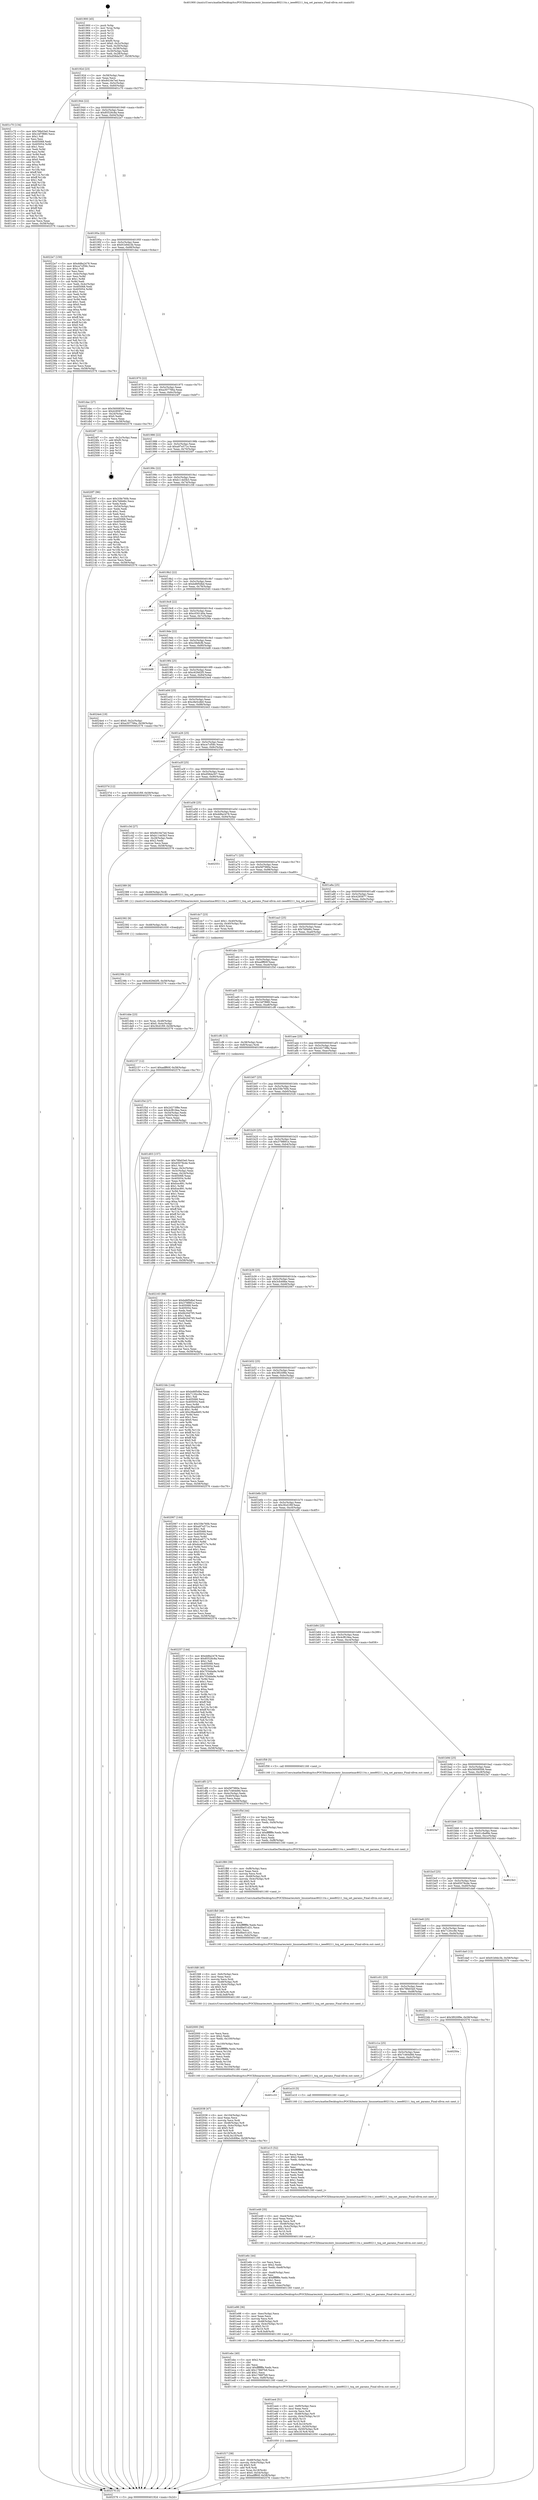 digraph "0x401900" {
  label = "0x401900 (/mnt/c/Users/mathe/Desktop/tcc/POCII/binaries/extr_linuxnetmac80211tx.c_ieee80211_txq_set_params_Final-ollvm.out::main(0))"
  labelloc = "t"
  node[shape=record]

  Entry [label="",width=0.3,height=0.3,shape=circle,fillcolor=black,style=filled]
  "0x40192d" [label="{
     0x40192d [23]\l
     | [instrs]\l
     &nbsp;&nbsp;0x40192d \<+3\>: mov -0x58(%rbp),%eax\l
     &nbsp;&nbsp;0x401930 \<+2\>: mov %eax,%ecx\l
     &nbsp;&nbsp;0x401932 \<+6\>: sub $0x8416e7ed,%ecx\l
     &nbsp;&nbsp;0x401938 \<+3\>: mov %eax,-0x5c(%rbp)\l
     &nbsp;&nbsp;0x40193b \<+3\>: mov %ecx,-0x60(%rbp)\l
     &nbsp;&nbsp;0x40193e \<+6\>: je 0000000000401c70 \<main+0x370\>\l
  }"]
  "0x401c70" [label="{
     0x401c70 [134]\l
     | [instrs]\l
     &nbsp;&nbsp;0x401c70 \<+5\>: mov $0x78fe03e0,%eax\l
     &nbsp;&nbsp;0x401c75 \<+5\>: mov $0x1bf7f880,%ecx\l
     &nbsp;&nbsp;0x401c7a \<+2\>: mov $0x1,%dl\l
     &nbsp;&nbsp;0x401c7c \<+2\>: xor %esi,%esi\l
     &nbsp;&nbsp;0x401c7e \<+7\>: mov 0x405068,%edi\l
     &nbsp;&nbsp;0x401c85 \<+8\>: mov 0x405054,%r8d\l
     &nbsp;&nbsp;0x401c8d \<+3\>: sub $0x1,%esi\l
     &nbsp;&nbsp;0x401c90 \<+3\>: mov %edi,%r9d\l
     &nbsp;&nbsp;0x401c93 \<+3\>: add %esi,%r9d\l
     &nbsp;&nbsp;0x401c96 \<+4\>: imul %r9d,%edi\l
     &nbsp;&nbsp;0x401c9a \<+3\>: and $0x1,%edi\l
     &nbsp;&nbsp;0x401c9d \<+3\>: cmp $0x0,%edi\l
     &nbsp;&nbsp;0x401ca0 \<+4\>: sete %r10b\l
     &nbsp;&nbsp;0x401ca4 \<+4\>: cmp $0xa,%r8d\l
     &nbsp;&nbsp;0x401ca8 \<+4\>: setl %r11b\l
     &nbsp;&nbsp;0x401cac \<+3\>: mov %r10b,%bl\l
     &nbsp;&nbsp;0x401caf \<+3\>: xor $0xff,%bl\l
     &nbsp;&nbsp;0x401cb2 \<+3\>: mov %r11b,%r14b\l
     &nbsp;&nbsp;0x401cb5 \<+4\>: xor $0xff,%r14b\l
     &nbsp;&nbsp;0x401cb9 \<+3\>: xor $0x1,%dl\l
     &nbsp;&nbsp;0x401cbc \<+3\>: mov %bl,%r15b\l
     &nbsp;&nbsp;0x401cbf \<+4\>: and $0xff,%r15b\l
     &nbsp;&nbsp;0x401cc3 \<+3\>: and %dl,%r10b\l
     &nbsp;&nbsp;0x401cc6 \<+3\>: mov %r14b,%r12b\l
     &nbsp;&nbsp;0x401cc9 \<+4\>: and $0xff,%r12b\l
     &nbsp;&nbsp;0x401ccd \<+3\>: and %dl,%r11b\l
     &nbsp;&nbsp;0x401cd0 \<+3\>: or %r10b,%r15b\l
     &nbsp;&nbsp;0x401cd3 \<+3\>: or %r11b,%r12b\l
     &nbsp;&nbsp;0x401cd6 \<+3\>: xor %r12b,%r15b\l
     &nbsp;&nbsp;0x401cd9 \<+3\>: or %r14b,%bl\l
     &nbsp;&nbsp;0x401cdc \<+3\>: xor $0xff,%bl\l
     &nbsp;&nbsp;0x401cdf \<+3\>: or $0x1,%dl\l
     &nbsp;&nbsp;0x401ce2 \<+2\>: and %dl,%bl\l
     &nbsp;&nbsp;0x401ce4 \<+3\>: or %bl,%r15b\l
     &nbsp;&nbsp;0x401ce7 \<+4\>: test $0x1,%r15b\l
     &nbsp;&nbsp;0x401ceb \<+3\>: cmovne %ecx,%eax\l
     &nbsp;&nbsp;0x401cee \<+3\>: mov %eax,-0x58(%rbp)\l
     &nbsp;&nbsp;0x401cf1 \<+5\>: jmp 0000000000402576 \<main+0xc76\>\l
  }"]
  "0x401944" [label="{
     0x401944 [22]\l
     | [instrs]\l
     &nbsp;&nbsp;0x401944 \<+5\>: jmp 0000000000401949 \<main+0x49\>\l
     &nbsp;&nbsp;0x401949 \<+3\>: mov -0x5c(%rbp),%eax\l
     &nbsp;&nbsp;0x40194c \<+5\>: sub $0x85526c8a,%eax\l
     &nbsp;&nbsp;0x401951 \<+3\>: mov %eax,-0x64(%rbp)\l
     &nbsp;&nbsp;0x401954 \<+6\>: je 00000000004022e7 \<main+0x9e7\>\l
  }"]
  Exit [label="",width=0.3,height=0.3,shape=circle,fillcolor=black,style=filled,peripheries=2]
  "0x4022e7" [label="{
     0x4022e7 [150]\l
     | [instrs]\l
     &nbsp;&nbsp;0x4022e7 \<+5\>: mov $0xdd8a2478,%eax\l
     &nbsp;&nbsp;0x4022ec \<+5\>: mov $0xce7cf58c,%ecx\l
     &nbsp;&nbsp;0x4022f1 \<+2\>: mov $0x1,%dl\l
     &nbsp;&nbsp;0x4022f3 \<+2\>: xor %esi,%esi\l
     &nbsp;&nbsp;0x4022f5 \<+3\>: mov -0x4c(%rbp),%edi\l
     &nbsp;&nbsp;0x4022f8 \<+3\>: mov %esi,%r8d\l
     &nbsp;&nbsp;0x4022fb \<+4\>: sub $0x1,%r8d\l
     &nbsp;&nbsp;0x4022ff \<+3\>: sub %r8d,%edi\l
     &nbsp;&nbsp;0x402302 \<+3\>: mov %edi,-0x4c(%rbp)\l
     &nbsp;&nbsp;0x402305 \<+7\>: mov 0x405068,%edi\l
     &nbsp;&nbsp;0x40230c \<+8\>: mov 0x405054,%r8d\l
     &nbsp;&nbsp;0x402314 \<+3\>: sub $0x1,%esi\l
     &nbsp;&nbsp;0x402317 \<+3\>: mov %edi,%r9d\l
     &nbsp;&nbsp;0x40231a \<+3\>: add %esi,%r9d\l
     &nbsp;&nbsp;0x40231d \<+4\>: imul %r9d,%edi\l
     &nbsp;&nbsp;0x402321 \<+3\>: and $0x1,%edi\l
     &nbsp;&nbsp;0x402324 \<+3\>: cmp $0x0,%edi\l
     &nbsp;&nbsp;0x402327 \<+4\>: sete %r10b\l
     &nbsp;&nbsp;0x40232b \<+4\>: cmp $0xa,%r8d\l
     &nbsp;&nbsp;0x40232f \<+4\>: setl %r11b\l
     &nbsp;&nbsp;0x402333 \<+3\>: mov %r10b,%bl\l
     &nbsp;&nbsp;0x402336 \<+3\>: xor $0xff,%bl\l
     &nbsp;&nbsp;0x402339 \<+3\>: mov %r11b,%r14b\l
     &nbsp;&nbsp;0x40233c \<+4\>: xor $0xff,%r14b\l
     &nbsp;&nbsp;0x402340 \<+3\>: xor $0x0,%dl\l
     &nbsp;&nbsp;0x402343 \<+3\>: mov %bl,%r15b\l
     &nbsp;&nbsp;0x402346 \<+4\>: and $0x0,%r15b\l
     &nbsp;&nbsp;0x40234a \<+3\>: and %dl,%r10b\l
     &nbsp;&nbsp;0x40234d \<+3\>: mov %r14b,%r12b\l
     &nbsp;&nbsp;0x402350 \<+4\>: and $0x0,%r12b\l
     &nbsp;&nbsp;0x402354 \<+3\>: and %dl,%r11b\l
     &nbsp;&nbsp;0x402357 \<+3\>: or %r10b,%r15b\l
     &nbsp;&nbsp;0x40235a \<+3\>: or %r11b,%r12b\l
     &nbsp;&nbsp;0x40235d \<+3\>: xor %r12b,%r15b\l
     &nbsp;&nbsp;0x402360 \<+3\>: or %r14b,%bl\l
     &nbsp;&nbsp;0x402363 \<+3\>: xor $0xff,%bl\l
     &nbsp;&nbsp;0x402366 \<+3\>: or $0x0,%dl\l
     &nbsp;&nbsp;0x402369 \<+2\>: and %dl,%bl\l
     &nbsp;&nbsp;0x40236b \<+3\>: or %bl,%r15b\l
     &nbsp;&nbsp;0x40236e \<+4\>: test $0x1,%r15b\l
     &nbsp;&nbsp;0x402372 \<+3\>: cmovne %ecx,%eax\l
     &nbsp;&nbsp;0x402375 \<+3\>: mov %eax,-0x58(%rbp)\l
     &nbsp;&nbsp;0x402378 \<+5\>: jmp 0000000000402576 \<main+0xc76\>\l
  }"]
  "0x40195a" [label="{
     0x40195a [22]\l
     | [instrs]\l
     &nbsp;&nbsp;0x40195a \<+5\>: jmp 000000000040195f \<main+0x5f\>\l
     &nbsp;&nbsp;0x40195f \<+3\>: mov -0x5c(%rbp),%eax\l
     &nbsp;&nbsp;0x401962 \<+5\>: sub $0x91b9dc3b,%eax\l
     &nbsp;&nbsp;0x401967 \<+3\>: mov %eax,-0x68(%rbp)\l
     &nbsp;&nbsp;0x40196a \<+6\>: je 0000000000401dac \<main+0x4ac\>\l
  }"]
  "0x40239b" [label="{
     0x40239b [12]\l
     | [instrs]\l
     &nbsp;&nbsp;0x40239b \<+7\>: movl $0xc629d2f5,-0x58(%rbp)\l
     &nbsp;&nbsp;0x4023a2 \<+5\>: jmp 0000000000402576 \<main+0xc76\>\l
  }"]
  "0x401dac" [label="{
     0x401dac [27]\l
     | [instrs]\l
     &nbsp;&nbsp;0x401dac \<+5\>: mov $0x56008506,%eax\l
     &nbsp;&nbsp;0x401db1 \<+5\>: mov $0x4285877,%ecx\l
     &nbsp;&nbsp;0x401db6 \<+3\>: mov -0x24(%rbp),%edx\l
     &nbsp;&nbsp;0x401db9 \<+3\>: cmp $0x0,%edx\l
     &nbsp;&nbsp;0x401dbc \<+3\>: cmove %ecx,%eax\l
     &nbsp;&nbsp;0x401dbf \<+3\>: mov %eax,-0x58(%rbp)\l
     &nbsp;&nbsp;0x401dc2 \<+5\>: jmp 0000000000402576 \<main+0xc76\>\l
  }"]
  "0x401970" [label="{
     0x401970 [22]\l
     | [instrs]\l
     &nbsp;&nbsp;0x401970 \<+5\>: jmp 0000000000401975 \<main+0x75\>\l
     &nbsp;&nbsp;0x401975 \<+3\>: mov -0x5c(%rbp),%eax\l
     &nbsp;&nbsp;0x401978 \<+5\>: sub $0xa307766a,%eax\l
     &nbsp;&nbsp;0x40197d \<+3\>: mov %eax,-0x6c(%rbp)\l
     &nbsp;&nbsp;0x401980 \<+6\>: je 00000000004024f7 \<main+0xbf7\>\l
  }"]
  "0x402392" [label="{
     0x402392 [9]\l
     | [instrs]\l
     &nbsp;&nbsp;0x402392 \<+4\>: mov -0x48(%rbp),%rdi\l
     &nbsp;&nbsp;0x402396 \<+5\>: call 0000000000401030 \<free@plt\>\l
     | [calls]\l
     &nbsp;&nbsp;0x401030 \{1\} (unknown)\l
  }"]
  "0x4024f7" [label="{
     0x4024f7 [19]\l
     | [instrs]\l
     &nbsp;&nbsp;0x4024f7 \<+3\>: mov -0x2c(%rbp),%eax\l
     &nbsp;&nbsp;0x4024fa \<+7\>: add $0xf0,%rsp\l
     &nbsp;&nbsp;0x402501 \<+1\>: pop %rbx\l
     &nbsp;&nbsp;0x402502 \<+2\>: pop %r12\l
     &nbsp;&nbsp;0x402504 \<+2\>: pop %r14\l
     &nbsp;&nbsp;0x402506 \<+2\>: pop %r15\l
     &nbsp;&nbsp;0x402508 \<+1\>: pop %rbp\l
     &nbsp;&nbsp;0x402509 \<+1\>: ret\l
  }"]
  "0x401986" [label="{
     0x401986 [22]\l
     | [instrs]\l
     &nbsp;&nbsp;0x401986 \<+5\>: jmp 000000000040198b \<main+0x8b\>\l
     &nbsp;&nbsp;0x40198b \<+3\>: mov -0x5c(%rbp),%eax\l
     &nbsp;&nbsp;0x40198e \<+5\>: sub $0xa97e571e,%eax\l
     &nbsp;&nbsp;0x401993 \<+3\>: mov %eax,-0x70(%rbp)\l
     &nbsp;&nbsp;0x401996 \<+6\>: je 00000000004020f7 \<main+0x7f7\>\l
  }"]
  "0x402038" [label="{
     0x402038 [47]\l
     | [instrs]\l
     &nbsp;&nbsp;0x402038 \<+6\>: mov -0x104(%rbp),%ecx\l
     &nbsp;&nbsp;0x40203e \<+3\>: imul %eax,%ecx\l
     &nbsp;&nbsp;0x402041 \<+3\>: movslq %ecx,%rdi\l
     &nbsp;&nbsp;0x402044 \<+4\>: mov -0x48(%rbp),%r8\l
     &nbsp;&nbsp;0x402048 \<+4\>: movslq -0x4c(%rbp),%r9\l
     &nbsp;&nbsp;0x40204c \<+4\>: shl $0x5,%r9\l
     &nbsp;&nbsp;0x402050 \<+3\>: add %r9,%r8\l
     &nbsp;&nbsp;0x402053 \<+4\>: mov 0x18(%r8),%r8\l
     &nbsp;&nbsp;0x402057 \<+4\>: mov %rdi,0x10(%r8)\l
     &nbsp;&nbsp;0x40205b \<+7\>: movl $0x3cfc69be,-0x58(%rbp)\l
     &nbsp;&nbsp;0x402062 \<+5\>: jmp 0000000000402576 \<main+0xc76\>\l
  }"]
  "0x4020f7" [label="{
     0x4020f7 [96]\l
     | [instrs]\l
     &nbsp;&nbsp;0x4020f7 \<+5\>: mov $0x33fe760b,%eax\l
     &nbsp;&nbsp;0x4020fc \<+5\>: mov $0x7bfdd6c,%ecx\l
     &nbsp;&nbsp;0x402101 \<+2\>: xor %edx,%edx\l
     &nbsp;&nbsp;0x402103 \<+3\>: mov -0x54(%rbp),%esi\l
     &nbsp;&nbsp;0x402106 \<+2\>: mov %edx,%edi\l
     &nbsp;&nbsp;0x402108 \<+3\>: sub $0x1,%edi\l
     &nbsp;&nbsp;0x40210b \<+2\>: sub %edi,%esi\l
     &nbsp;&nbsp;0x40210d \<+3\>: mov %esi,-0x54(%rbp)\l
     &nbsp;&nbsp;0x402110 \<+7\>: mov 0x405068,%esi\l
     &nbsp;&nbsp;0x402117 \<+7\>: mov 0x405054,%edi\l
     &nbsp;&nbsp;0x40211e \<+3\>: sub $0x1,%edx\l
     &nbsp;&nbsp;0x402121 \<+3\>: mov %esi,%r8d\l
     &nbsp;&nbsp;0x402124 \<+3\>: add %edx,%r8d\l
     &nbsp;&nbsp;0x402127 \<+4\>: imul %r8d,%esi\l
     &nbsp;&nbsp;0x40212b \<+3\>: and $0x1,%esi\l
     &nbsp;&nbsp;0x40212e \<+3\>: cmp $0x0,%esi\l
     &nbsp;&nbsp;0x402131 \<+4\>: sete %r9b\l
     &nbsp;&nbsp;0x402135 \<+3\>: cmp $0xa,%edi\l
     &nbsp;&nbsp;0x402138 \<+4\>: setl %r10b\l
     &nbsp;&nbsp;0x40213c \<+3\>: mov %r9b,%r11b\l
     &nbsp;&nbsp;0x40213f \<+3\>: and %r10b,%r11b\l
     &nbsp;&nbsp;0x402142 \<+3\>: xor %r10b,%r9b\l
     &nbsp;&nbsp;0x402145 \<+3\>: or %r9b,%r11b\l
     &nbsp;&nbsp;0x402148 \<+4\>: test $0x1,%r11b\l
     &nbsp;&nbsp;0x40214c \<+3\>: cmovne %ecx,%eax\l
     &nbsp;&nbsp;0x40214f \<+3\>: mov %eax,-0x58(%rbp)\l
     &nbsp;&nbsp;0x402152 \<+5\>: jmp 0000000000402576 \<main+0xc76\>\l
  }"]
  "0x40199c" [label="{
     0x40199c [22]\l
     | [instrs]\l
     &nbsp;&nbsp;0x40199c \<+5\>: jmp 00000000004019a1 \<main+0xa1\>\l
     &nbsp;&nbsp;0x4019a1 \<+3\>: mov -0x5c(%rbp),%eax\l
     &nbsp;&nbsp;0x4019a4 \<+5\>: sub $0xb114d3b3,%eax\l
     &nbsp;&nbsp;0x4019a9 \<+3\>: mov %eax,-0x74(%rbp)\l
     &nbsp;&nbsp;0x4019ac \<+6\>: je 0000000000401c58 \<main+0x358\>\l
  }"]
  "0x402000" [label="{
     0x402000 [56]\l
     | [instrs]\l
     &nbsp;&nbsp;0x402000 \<+2\>: xor %ecx,%ecx\l
     &nbsp;&nbsp;0x402002 \<+5\>: mov $0x2,%edx\l
     &nbsp;&nbsp;0x402007 \<+6\>: mov %edx,-0x100(%rbp)\l
     &nbsp;&nbsp;0x40200d \<+1\>: cltd\l
     &nbsp;&nbsp;0x40200e \<+6\>: mov -0x100(%rbp),%esi\l
     &nbsp;&nbsp;0x402014 \<+2\>: idiv %esi\l
     &nbsp;&nbsp;0x402016 \<+6\>: imul $0xfffffffe,%edx,%edx\l
     &nbsp;&nbsp;0x40201c \<+3\>: mov %ecx,%r10d\l
     &nbsp;&nbsp;0x40201f \<+3\>: sub %edx,%r10d\l
     &nbsp;&nbsp;0x402022 \<+2\>: mov %ecx,%edx\l
     &nbsp;&nbsp;0x402024 \<+3\>: sub $0x1,%edx\l
     &nbsp;&nbsp;0x402027 \<+3\>: add %edx,%r10d\l
     &nbsp;&nbsp;0x40202a \<+3\>: sub %r10d,%ecx\l
     &nbsp;&nbsp;0x40202d \<+6\>: mov %ecx,-0x104(%rbp)\l
     &nbsp;&nbsp;0x402033 \<+5\>: call 0000000000401160 \<next_i\>\l
     | [calls]\l
     &nbsp;&nbsp;0x401160 \{1\} (/mnt/c/Users/mathe/Desktop/tcc/POCII/binaries/extr_linuxnetmac80211tx.c_ieee80211_txq_set_params_Final-ollvm.out::next_i)\l
  }"]
  "0x401c58" [label="{
     0x401c58\l
  }", style=dashed]
  "0x4019b2" [label="{
     0x4019b2 [22]\l
     | [instrs]\l
     &nbsp;&nbsp;0x4019b2 \<+5\>: jmp 00000000004019b7 \<main+0xb7\>\l
     &nbsp;&nbsp;0x4019b7 \<+3\>: mov -0x5c(%rbp),%eax\l
     &nbsp;&nbsp;0x4019ba \<+5\>: sub $0xbd6f5dbd,%eax\l
     &nbsp;&nbsp;0x4019bf \<+3\>: mov %eax,-0x78(%rbp)\l
     &nbsp;&nbsp;0x4019c2 \<+6\>: je 0000000000402545 \<main+0xc45\>\l
  }"]
  "0x401fd8" [label="{
     0x401fd8 [40]\l
     | [instrs]\l
     &nbsp;&nbsp;0x401fd8 \<+6\>: mov -0xfc(%rbp),%ecx\l
     &nbsp;&nbsp;0x401fde \<+3\>: imul %eax,%ecx\l
     &nbsp;&nbsp;0x401fe1 \<+3\>: movslq %ecx,%rdi\l
     &nbsp;&nbsp;0x401fe4 \<+4\>: mov -0x48(%rbp),%r8\l
     &nbsp;&nbsp;0x401fe8 \<+4\>: movslq -0x4c(%rbp),%r9\l
     &nbsp;&nbsp;0x401fec \<+4\>: shl $0x5,%r9\l
     &nbsp;&nbsp;0x401ff0 \<+3\>: add %r9,%r8\l
     &nbsp;&nbsp;0x401ff3 \<+4\>: mov 0x18(%r8),%r8\l
     &nbsp;&nbsp;0x401ff7 \<+4\>: mov %rdi,0x8(%r8)\l
     &nbsp;&nbsp;0x401ffb \<+5\>: call 0000000000401160 \<next_i\>\l
     | [calls]\l
     &nbsp;&nbsp;0x401160 \{1\} (/mnt/c/Users/mathe/Desktop/tcc/POCII/binaries/extr_linuxnetmac80211tx.c_ieee80211_txq_set_params_Final-ollvm.out::next_i)\l
  }"]
  "0x402545" [label="{
     0x402545\l
  }", style=dashed]
  "0x4019c8" [label="{
     0x4019c8 [22]\l
     | [instrs]\l
     &nbsp;&nbsp;0x4019c8 \<+5\>: jmp 00000000004019cd \<main+0xcd\>\l
     &nbsp;&nbsp;0x4019cd \<+3\>: mov -0x5c(%rbp),%eax\l
     &nbsp;&nbsp;0x4019d0 \<+5\>: sub $0xc030140a,%eax\l
     &nbsp;&nbsp;0x4019d5 \<+3\>: mov %eax,-0x7c(%rbp)\l
     &nbsp;&nbsp;0x4019d8 \<+6\>: je 000000000040256a \<main+0xc6a\>\l
  }"]
  "0x401fb0" [label="{
     0x401fb0 [40]\l
     | [instrs]\l
     &nbsp;&nbsp;0x401fb0 \<+5\>: mov $0x2,%ecx\l
     &nbsp;&nbsp;0x401fb5 \<+1\>: cltd\l
     &nbsp;&nbsp;0x401fb6 \<+2\>: idiv %ecx\l
     &nbsp;&nbsp;0x401fb8 \<+6\>: imul $0xfffffffe,%edx,%ecx\l
     &nbsp;&nbsp;0x401fbe \<+6\>: sub $0x8be51d31,%ecx\l
     &nbsp;&nbsp;0x401fc4 \<+3\>: add $0x1,%ecx\l
     &nbsp;&nbsp;0x401fc7 \<+6\>: add $0x8be51d31,%ecx\l
     &nbsp;&nbsp;0x401fcd \<+6\>: mov %ecx,-0xfc(%rbp)\l
     &nbsp;&nbsp;0x401fd3 \<+5\>: call 0000000000401160 \<next_i\>\l
     | [calls]\l
     &nbsp;&nbsp;0x401160 \{1\} (/mnt/c/Users/mathe/Desktop/tcc/POCII/binaries/extr_linuxnetmac80211tx.c_ieee80211_txq_set_params_Final-ollvm.out::next_i)\l
  }"]
  "0x40256a" [label="{
     0x40256a\l
  }", style=dashed]
  "0x4019de" [label="{
     0x4019de [22]\l
     | [instrs]\l
     &nbsp;&nbsp;0x4019de \<+5\>: jmp 00000000004019e3 \<main+0xe3\>\l
     &nbsp;&nbsp;0x4019e3 \<+3\>: mov -0x5c(%rbp),%eax\l
     &nbsp;&nbsp;0x4019e6 \<+5\>: sub $0xc5fe8cfb,%eax\l
     &nbsp;&nbsp;0x4019eb \<+3\>: mov %eax,-0x80(%rbp)\l
     &nbsp;&nbsp;0x4019ee \<+6\>: je 00000000004024d8 \<main+0xbd8\>\l
  }"]
  "0x401f89" [label="{
     0x401f89 [39]\l
     | [instrs]\l
     &nbsp;&nbsp;0x401f89 \<+6\>: mov -0xf8(%rbp),%ecx\l
     &nbsp;&nbsp;0x401f8f \<+3\>: imul %eax,%ecx\l
     &nbsp;&nbsp;0x401f92 \<+3\>: movslq %ecx,%rdi\l
     &nbsp;&nbsp;0x401f95 \<+4\>: mov -0x48(%rbp),%r8\l
     &nbsp;&nbsp;0x401f99 \<+4\>: movslq -0x4c(%rbp),%r9\l
     &nbsp;&nbsp;0x401f9d \<+4\>: shl $0x5,%r9\l
     &nbsp;&nbsp;0x401fa1 \<+3\>: add %r9,%r8\l
     &nbsp;&nbsp;0x401fa4 \<+4\>: mov 0x18(%r8),%r8\l
     &nbsp;&nbsp;0x401fa8 \<+3\>: mov %rdi,(%r8)\l
     &nbsp;&nbsp;0x401fab \<+5\>: call 0000000000401160 \<next_i\>\l
     | [calls]\l
     &nbsp;&nbsp;0x401160 \{1\} (/mnt/c/Users/mathe/Desktop/tcc/POCII/binaries/extr_linuxnetmac80211tx.c_ieee80211_txq_set_params_Final-ollvm.out::next_i)\l
  }"]
  "0x4024d8" [label="{
     0x4024d8\l
  }", style=dashed]
  "0x4019f4" [label="{
     0x4019f4 [25]\l
     | [instrs]\l
     &nbsp;&nbsp;0x4019f4 \<+5\>: jmp 00000000004019f9 \<main+0xf9\>\l
     &nbsp;&nbsp;0x4019f9 \<+3\>: mov -0x5c(%rbp),%eax\l
     &nbsp;&nbsp;0x4019fc \<+5\>: sub $0xc629d2f5,%eax\l
     &nbsp;&nbsp;0x401a01 \<+6\>: mov %eax,-0x84(%rbp)\l
     &nbsp;&nbsp;0x401a07 \<+6\>: je 00000000004024e4 \<main+0xbe4\>\l
  }"]
  "0x401f5d" [label="{
     0x401f5d [44]\l
     | [instrs]\l
     &nbsp;&nbsp;0x401f5d \<+2\>: xor %ecx,%ecx\l
     &nbsp;&nbsp;0x401f5f \<+5\>: mov $0x2,%edx\l
     &nbsp;&nbsp;0x401f64 \<+6\>: mov %edx,-0xf4(%rbp)\l
     &nbsp;&nbsp;0x401f6a \<+1\>: cltd\l
     &nbsp;&nbsp;0x401f6b \<+6\>: mov -0xf4(%rbp),%esi\l
     &nbsp;&nbsp;0x401f71 \<+2\>: idiv %esi\l
     &nbsp;&nbsp;0x401f73 \<+6\>: imul $0xfffffffe,%edx,%edx\l
     &nbsp;&nbsp;0x401f79 \<+3\>: sub $0x1,%ecx\l
     &nbsp;&nbsp;0x401f7c \<+2\>: sub %ecx,%edx\l
     &nbsp;&nbsp;0x401f7e \<+6\>: mov %edx,-0xf8(%rbp)\l
     &nbsp;&nbsp;0x401f84 \<+5\>: call 0000000000401160 \<next_i\>\l
     | [calls]\l
     &nbsp;&nbsp;0x401160 \{1\} (/mnt/c/Users/mathe/Desktop/tcc/POCII/binaries/extr_linuxnetmac80211tx.c_ieee80211_txq_set_params_Final-ollvm.out::next_i)\l
  }"]
  "0x4024e4" [label="{
     0x4024e4 [19]\l
     | [instrs]\l
     &nbsp;&nbsp;0x4024e4 \<+7\>: movl $0x0,-0x2c(%rbp)\l
     &nbsp;&nbsp;0x4024eb \<+7\>: movl $0xa307766a,-0x58(%rbp)\l
     &nbsp;&nbsp;0x4024f2 \<+5\>: jmp 0000000000402576 \<main+0xc76\>\l
  }"]
  "0x401a0d" [label="{
     0x401a0d [25]\l
     | [instrs]\l
     &nbsp;&nbsp;0x401a0d \<+5\>: jmp 0000000000401a12 \<main+0x112\>\l
     &nbsp;&nbsp;0x401a12 \<+3\>: mov -0x5c(%rbp),%eax\l
     &nbsp;&nbsp;0x401a15 \<+5\>: sub $0xc8e5cdb0,%eax\l
     &nbsp;&nbsp;0x401a1a \<+6\>: mov %eax,-0x88(%rbp)\l
     &nbsp;&nbsp;0x401a20 \<+6\>: je 0000000000402443 \<main+0xb43\>\l
  }"]
  "0x401f17" [label="{
     0x401f17 [38]\l
     | [instrs]\l
     &nbsp;&nbsp;0x401f17 \<+4\>: mov -0x48(%rbp),%rdi\l
     &nbsp;&nbsp;0x401f1b \<+4\>: movslq -0x4c(%rbp),%r8\l
     &nbsp;&nbsp;0x401f1f \<+4\>: shl $0x5,%r8\l
     &nbsp;&nbsp;0x401f23 \<+3\>: add %r8,%rdi\l
     &nbsp;&nbsp;0x401f26 \<+4\>: mov %rax,0x18(%rdi)\l
     &nbsp;&nbsp;0x401f2a \<+7\>: movl $0x0,-0x54(%rbp)\l
     &nbsp;&nbsp;0x401f31 \<+7\>: movl $0xadff60f,-0x58(%rbp)\l
     &nbsp;&nbsp;0x401f38 \<+5\>: jmp 0000000000402576 \<main+0xc76\>\l
  }"]
  "0x402443" [label="{
     0x402443\l
  }", style=dashed]
  "0x401a26" [label="{
     0x401a26 [25]\l
     | [instrs]\l
     &nbsp;&nbsp;0x401a26 \<+5\>: jmp 0000000000401a2b \<main+0x12b\>\l
     &nbsp;&nbsp;0x401a2b \<+3\>: mov -0x5c(%rbp),%eax\l
     &nbsp;&nbsp;0x401a2e \<+5\>: sub $0xce7cf58c,%eax\l
     &nbsp;&nbsp;0x401a33 \<+6\>: mov %eax,-0x8c(%rbp)\l
     &nbsp;&nbsp;0x401a39 \<+6\>: je 000000000040237d \<main+0xa7d\>\l
  }"]
  "0x401ee4" [label="{
     0x401ee4 [51]\l
     | [instrs]\l
     &nbsp;&nbsp;0x401ee4 \<+6\>: mov -0xf0(%rbp),%ecx\l
     &nbsp;&nbsp;0x401eea \<+3\>: imul %eax,%ecx\l
     &nbsp;&nbsp;0x401eed \<+3\>: movslq %ecx,%r8\l
     &nbsp;&nbsp;0x401ef0 \<+4\>: mov -0x48(%rbp),%r9\l
     &nbsp;&nbsp;0x401ef4 \<+4\>: movslq -0x4c(%rbp),%r10\l
     &nbsp;&nbsp;0x401ef8 \<+4\>: shl $0x5,%r10\l
     &nbsp;&nbsp;0x401efc \<+3\>: add %r10,%r9\l
     &nbsp;&nbsp;0x401eff \<+4\>: mov %r8,0x10(%r9)\l
     &nbsp;&nbsp;0x401f03 \<+7\>: movl $0x1,-0x50(%rbp)\l
     &nbsp;&nbsp;0x401f0a \<+4\>: movslq -0x50(%rbp),%r8\l
     &nbsp;&nbsp;0x401f0e \<+4\>: imul $0x18,%r8,%rdi\l
     &nbsp;&nbsp;0x401f12 \<+5\>: call 0000000000401050 \<malloc@plt\>\l
     | [calls]\l
     &nbsp;&nbsp;0x401050 \{1\} (unknown)\l
  }"]
  "0x40237d" [label="{
     0x40237d [12]\l
     | [instrs]\l
     &nbsp;&nbsp;0x40237d \<+7\>: movl $0x3fcd1f0f,-0x58(%rbp)\l
     &nbsp;&nbsp;0x402384 \<+5\>: jmp 0000000000402576 \<main+0xc76\>\l
  }"]
  "0x401a3f" [label="{
     0x401a3f [25]\l
     | [instrs]\l
     &nbsp;&nbsp;0x401a3f \<+5\>: jmp 0000000000401a44 \<main+0x144\>\l
     &nbsp;&nbsp;0x401a44 \<+3\>: mov -0x5c(%rbp),%eax\l
     &nbsp;&nbsp;0x401a47 \<+5\>: sub $0xd58da307,%eax\l
     &nbsp;&nbsp;0x401a4c \<+6\>: mov %eax,-0x90(%rbp)\l
     &nbsp;&nbsp;0x401a52 \<+6\>: je 0000000000401c3d \<main+0x33d\>\l
  }"]
  "0x401ebc" [label="{
     0x401ebc [40]\l
     | [instrs]\l
     &nbsp;&nbsp;0x401ebc \<+5\>: mov $0x2,%ecx\l
     &nbsp;&nbsp;0x401ec1 \<+1\>: cltd\l
     &nbsp;&nbsp;0x401ec2 \<+2\>: idiv %ecx\l
     &nbsp;&nbsp;0x401ec4 \<+6\>: imul $0xfffffffe,%edx,%ecx\l
     &nbsp;&nbsp;0x401eca \<+6\>: add $0x1786f7b9,%ecx\l
     &nbsp;&nbsp;0x401ed0 \<+3\>: add $0x1,%ecx\l
     &nbsp;&nbsp;0x401ed3 \<+6\>: sub $0x1786f7b9,%ecx\l
     &nbsp;&nbsp;0x401ed9 \<+6\>: mov %ecx,-0xf0(%rbp)\l
     &nbsp;&nbsp;0x401edf \<+5\>: call 0000000000401160 \<next_i\>\l
     | [calls]\l
     &nbsp;&nbsp;0x401160 \{1\} (/mnt/c/Users/mathe/Desktop/tcc/POCII/binaries/extr_linuxnetmac80211tx.c_ieee80211_txq_set_params_Final-ollvm.out::next_i)\l
  }"]
  "0x401c3d" [label="{
     0x401c3d [27]\l
     | [instrs]\l
     &nbsp;&nbsp;0x401c3d \<+5\>: mov $0x8416e7ed,%eax\l
     &nbsp;&nbsp;0x401c42 \<+5\>: mov $0xb114d3b3,%ecx\l
     &nbsp;&nbsp;0x401c47 \<+3\>: mov -0x28(%rbp),%edx\l
     &nbsp;&nbsp;0x401c4a \<+3\>: cmp $0x2,%edx\l
     &nbsp;&nbsp;0x401c4d \<+3\>: cmovne %ecx,%eax\l
     &nbsp;&nbsp;0x401c50 \<+3\>: mov %eax,-0x58(%rbp)\l
     &nbsp;&nbsp;0x401c53 \<+5\>: jmp 0000000000402576 \<main+0xc76\>\l
  }"]
  "0x401a58" [label="{
     0x401a58 [25]\l
     | [instrs]\l
     &nbsp;&nbsp;0x401a58 \<+5\>: jmp 0000000000401a5d \<main+0x15d\>\l
     &nbsp;&nbsp;0x401a5d \<+3\>: mov -0x5c(%rbp),%eax\l
     &nbsp;&nbsp;0x401a60 \<+5\>: sub $0xdd8a2478,%eax\l
     &nbsp;&nbsp;0x401a65 \<+6\>: mov %eax,-0x94(%rbp)\l
     &nbsp;&nbsp;0x401a6b \<+6\>: je 0000000000402551 \<main+0xc51\>\l
  }"]
  "0x402576" [label="{
     0x402576 [5]\l
     | [instrs]\l
     &nbsp;&nbsp;0x402576 \<+5\>: jmp 000000000040192d \<main+0x2d\>\l
  }"]
  "0x401900" [label="{
     0x401900 [45]\l
     | [instrs]\l
     &nbsp;&nbsp;0x401900 \<+1\>: push %rbp\l
     &nbsp;&nbsp;0x401901 \<+3\>: mov %rsp,%rbp\l
     &nbsp;&nbsp;0x401904 \<+2\>: push %r15\l
     &nbsp;&nbsp;0x401906 \<+2\>: push %r14\l
     &nbsp;&nbsp;0x401908 \<+2\>: push %r12\l
     &nbsp;&nbsp;0x40190a \<+1\>: push %rbx\l
     &nbsp;&nbsp;0x40190b \<+7\>: sub $0xf0,%rsp\l
     &nbsp;&nbsp;0x401912 \<+7\>: movl $0x0,-0x2c(%rbp)\l
     &nbsp;&nbsp;0x401919 \<+3\>: mov %edi,-0x30(%rbp)\l
     &nbsp;&nbsp;0x40191c \<+4\>: mov %rsi,-0x38(%rbp)\l
     &nbsp;&nbsp;0x401920 \<+3\>: mov -0x30(%rbp),%edi\l
     &nbsp;&nbsp;0x401923 \<+3\>: mov %edi,-0x28(%rbp)\l
     &nbsp;&nbsp;0x401926 \<+7\>: movl $0xd58da307,-0x58(%rbp)\l
  }"]
  "0x401e98" [label="{
     0x401e98 [36]\l
     | [instrs]\l
     &nbsp;&nbsp;0x401e98 \<+6\>: mov -0xec(%rbp),%ecx\l
     &nbsp;&nbsp;0x401e9e \<+3\>: imul %eax,%ecx\l
     &nbsp;&nbsp;0x401ea1 \<+3\>: movslq %ecx,%r8\l
     &nbsp;&nbsp;0x401ea4 \<+4\>: mov -0x48(%rbp),%r9\l
     &nbsp;&nbsp;0x401ea8 \<+4\>: movslq -0x4c(%rbp),%r10\l
     &nbsp;&nbsp;0x401eac \<+4\>: shl $0x5,%r10\l
     &nbsp;&nbsp;0x401eb0 \<+3\>: add %r10,%r9\l
     &nbsp;&nbsp;0x401eb3 \<+4\>: mov %r8,0x8(%r9)\l
     &nbsp;&nbsp;0x401eb7 \<+5\>: call 0000000000401160 \<next_i\>\l
     | [calls]\l
     &nbsp;&nbsp;0x401160 \{1\} (/mnt/c/Users/mathe/Desktop/tcc/POCII/binaries/extr_linuxnetmac80211tx.c_ieee80211_txq_set_params_Final-ollvm.out::next_i)\l
  }"]
  "0x402551" [label="{
     0x402551\l
  }", style=dashed]
  "0x401a71" [label="{
     0x401a71 [25]\l
     | [instrs]\l
     &nbsp;&nbsp;0x401a71 \<+5\>: jmp 0000000000401a76 \<main+0x176\>\l
     &nbsp;&nbsp;0x401a76 \<+3\>: mov -0x5c(%rbp),%eax\l
     &nbsp;&nbsp;0x401a79 \<+5\>: sub $0xf4f7980e,%eax\l
     &nbsp;&nbsp;0x401a7e \<+6\>: mov %eax,-0x98(%rbp)\l
     &nbsp;&nbsp;0x401a84 \<+6\>: je 0000000000402389 \<main+0xa89\>\l
  }"]
  "0x401e6c" [label="{
     0x401e6c [44]\l
     | [instrs]\l
     &nbsp;&nbsp;0x401e6c \<+2\>: xor %ecx,%ecx\l
     &nbsp;&nbsp;0x401e6e \<+5\>: mov $0x2,%edx\l
     &nbsp;&nbsp;0x401e73 \<+6\>: mov %edx,-0xe8(%rbp)\l
     &nbsp;&nbsp;0x401e79 \<+1\>: cltd\l
     &nbsp;&nbsp;0x401e7a \<+6\>: mov -0xe8(%rbp),%esi\l
     &nbsp;&nbsp;0x401e80 \<+2\>: idiv %esi\l
     &nbsp;&nbsp;0x401e82 \<+6\>: imul $0xfffffffe,%edx,%edx\l
     &nbsp;&nbsp;0x401e88 \<+3\>: sub $0x1,%ecx\l
     &nbsp;&nbsp;0x401e8b \<+2\>: sub %ecx,%edx\l
     &nbsp;&nbsp;0x401e8d \<+6\>: mov %edx,-0xec(%rbp)\l
     &nbsp;&nbsp;0x401e93 \<+5\>: call 0000000000401160 \<next_i\>\l
     | [calls]\l
     &nbsp;&nbsp;0x401160 \{1\} (/mnt/c/Users/mathe/Desktop/tcc/POCII/binaries/extr_linuxnetmac80211tx.c_ieee80211_txq_set_params_Final-ollvm.out::next_i)\l
  }"]
  "0x402389" [label="{
     0x402389 [9]\l
     | [instrs]\l
     &nbsp;&nbsp;0x402389 \<+4\>: mov -0x48(%rbp),%rdi\l
     &nbsp;&nbsp;0x40238d \<+5\>: call 00000000004013f0 \<ieee80211_txq_set_params\>\l
     | [calls]\l
     &nbsp;&nbsp;0x4013f0 \{1\} (/mnt/c/Users/mathe/Desktop/tcc/POCII/binaries/extr_linuxnetmac80211tx.c_ieee80211_txq_set_params_Final-ollvm.out::ieee80211_txq_set_params)\l
  }"]
  "0x401a8a" [label="{
     0x401a8a [25]\l
     | [instrs]\l
     &nbsp;&nbsp;0x401a8a \<+5\>: jmp 0000000000401a8f \<main+0x18f\>\l
     &nbsp;&nbsp;0x401a8f \<+3\>: mov -0x5c(%rbp),%eax\l
     &nbsp;&nbsp;0x401a92 \<+5\>: sub $0x4285877,%eax\l
     &nbsp;&nbsp;0x401a97 \<+6\>: mov %eax,-0x9c(%rbp)\l
     &nbsp;&nbsp;0x401a9d \<+6\>: je 0000000000401dc7 \<main+0x4c7\>\l
  }"]
  "0x401e49" [label="{
     0x401e49 [35]\l
     | [instrs]\l
     &nbsp;&nbsp;0x401e49 \<+6\>: mov -0xe4(%rbp),%ecx\l
     &nbsp;&nbsp;0x401e4f \<+3\>: imul %eax,%ecx\l
     &nbsp;&nbsp;0x401e52 \<+3\>: movslq %ecx,%r8\l
     &nbsp;&nbsp;0x401e55 \<+4\>: mov -0x48(%rbp),%r9\l
     &nbsp;&nbsp;0x401e59 \<+4\>: movslq -0x4c(%rbp),%r10\l
     &nbsp;&nbsp;0x401e5d \<+4\>: shl $0x5,%r10\l
     &nbsp;&nbsp;0x401e61 \<+3\>: add %r10,%r9\l
     &nbsp;&nbsp;0x401e64 \<+3\>: mov %r8,(%r9)\l
     &nbsp;&nbsp;0x401e67 \<+5\>: call 0000000000401160 \<next_i\>\l
     | [calls]\l
     &nbsp;&nbsp;0x401160 \{1\} (/mnt/c/Users/mathe/Desktop/tcc/POCII/binaries/extr_linuxnetmac80211tx.c_ieee80211_txq_set_params_Final-ollvm.out::next_i)\l
  }"]
  "0x401dc7" [label="{
     0x401dc7 [23]\l
     | [instrs]\l
     &nbsp;&nbsp;0x401dc7 \<+7\>: movl $0x1,-0x40(%rbp)\l
     &nbsp;&nbsp;0x401dce \<+4\>: movslq -0x40(%rbp),%rax\l
     &nbsp;&nbsp;0x401dd2 \<+4\>: shl $0x5,%rax\l
     &nbsp;&nbsp;0x401dd6 \<+3\>: mov %rax,%rdi\l
     &nbsp;&nbsp;0x401dd9 \<+5\>: call 0000000000401050 \<malloc@plt\>\l
     | [calls]\l
     &nbsp;&nbsp;0x401050 \{1\} (unknown)\l
  }"]
  "0x401aa3" [label="{
     0x401aa3 [25]\l
     | [instrs]\l
     &nbsp;&nbsp;0x401aa3 \<+5\>: jmp 0000000000401aa8 \<main+0x1a8\>\l
     &nbsp;&nbsp;0x401aa8 \<+3\>: mov -0x5c(%rbp),%eax\l
     &nbsp;&nbsp;0x401aab \<+5\>: sub $0x7bfdd6c,%eax\l
     &nbsp;&nbsp;0x401ab0 \<+6\>: mov %eax,-0xa0(%rbp)\l
     &nbsp;&nbsp;0x401ab6 \<+6\>: je 0000000000402157 \<main+0x857\>\l
  }"]
  "0x401e15" [label="{
     0x401e15 [52]\l
     | [instrs]\l
     &nbsp;&nbsp;0x401e15 \<+2\>: xor %ecx,%ecx\l
     &nbsp;&nbsp;0x401e17 \<+5\>: mov $0x2,%edx\l
     &nbsp;&nbsp;0x401e1c \<+6\>: mov %edx,-0xe0(%rbp)\l
     &nbsp;&nbsp;0x401e22 \<+1\>: cltd\l
     &nbsp;&nbsp;0x401e23 \<+6\>: mov -0xe0(%rbp),%esi\l
     &nbsp;&nbsp;0x401e29 \<+2\>: idiv %esi\l
     &nbsp;&nbsp;0x401e2b \<+6\>: imul $0xfffffffe,%edx,%edx\l
     &nbsp;&nbsp;0x401e31 \<+2\>: mov %ecx,%edi\l
     &nbsp;&nbsp;0x401e33 \<+2\>: sub %edx,%edi\l
     &nbsp;&nbsp;0x401e35 \<+2\>: mov %ecx,%edx\l
     &nbsp;&nbsp;0x401e37 \<+3\>: sub $0x1,%edx\l
     &nbsp;&nbsp;0x401e3a \<+2\>: add %edx,%edi\l
     &nbsp;&nbsp;0x401e3c \<+2\>: sub %edi,%ecx\l
     &nbsp;&nbsp;0x401e3e \<+6\>: mov %ecx,-0xe4(%rbp)\l
     &nbsp;&nbsp;0x401e44 \<+5\>: call 0000000000401160 \<next_i\>\l
     | [calls]\l
     &nbsp;&nbsp;0x401160 \{1\} (/mnt/c/Users/mathe/Desktop/tcc/POCII/binaries/extr_linuxnetmac80211tx.c_ieee80211_txq_set_params_Final-ollvm.out::next_i)\l
  }"]
  "0x402157" [label="{
     0x402157 [12]\l
     | [instrs]\l
     &nbsp;&nbsp;0x402157 \<+7\>: movl $0xadff60f,-0x58(%rbp)\l
     &nbsp;&nbsp;0x40215e \<+5\>: jmp 0000000000402576 \<main+0xc76\>\l
  }"]
  "0x401abc" [label="{
     0x401abc [25]\l
     | [instrs]\l
     &nbsp;&nbsp;0x401abc \<+5\>: jmp 0000000000401ac1 \<main+0x1c1\>\l
     &nbsp;&nbsp;0x401ac1 \<+3\>: mov -0x5c(%rbp),%eax\l
     &nbsp;&nbsp;0x401ac4 \<+5\>: sub $0xadff60f,%eax\l
     &nbsp;&nbsp;0x401ac9 \<+6\>: mov %eax,-0xa4(%rbp)\l
     &nbsp;&nbsp;0x401acf \<+6\>: je 0000000000401f3d \<main+0x63d\>\l
  }"]
  "0x401c33" [label="{
     0x401c33\l
  }", style=dashed]
  "0x401f3d" [label="{
     0x401f3d [27]\l
     | [instrs]\l
     &nbsp;&nbsp;0x401f3d \<+5\>: mov $0x2d273f8e,%eax\l
     &nbsp;&nbsp;0x401f42 \<+5\>: mov $0x4cf818ea,%ecx\l
     &nbsp;&nbsp;0x401f47 \<+3\>: mov -0x54(%rbp),%edx\l
     &nbsp;&nbsp;0x401f4a \<+3\>: cmp -0x50(%rbp),%edx\l
     &nbsp;&nbsp;0x401f4d \<+3\>: cmovl %ecx,%eax\l
     &nbsp;&nbsp;0x401f50 \<+3\>: mov %eax,-0x58(%rbp)\l
     &nbsp;&nbsp;0x401f53 \<+5\>: jmp 0000000000402576 \<main+0xc76\>\l
  }"]
  "0x401ad5" [label="{
     0x401ad5 [25]\l
     | [instrs]\l
     &nbsp;&nbsp;0x401ad5 \<+5\>: jmp 0000000000401ada \<main+0x1da\>\l
     &nbsp;&nbsp;0x401ada \<+3\>: mov -0x5c(%rbp),%eax\l
     &nbsp;&nbsp;0x401add \<+5\>: sub $0x1bf7f880,%eax\l
     &nbsp;&nbsp;0x401ae2 \<+6\>: mov %eax,-0xa8(%rbp)\l
     &nbsp;&nbsp;0x401ae8 \<+6\>: je 0000000000401cf6 \<main+0x3f6\>\l
  }"]
  "0x401e10" [label="{
     0x401e10 [5]\l
     | [instrs]\l
     &nbsp;&nbsp;0x401e10 \<+5\>: call 0000000000401160 \<next_i\>\l
     | [calls]\l
     &nbsp;&nbsp;0x401160 \{1\} (/mnt/c/Users/mathe/Desktop/tcc/POCII/binaries/extr_linuxnetmac80211tx.c_ieee80211_txq_set_params_Final-ollvm.out::next_i)\l
  }"]
  "0x401cf6" [label="{
     0x401cf6 [13]\l
     | [instrs]\l
     &nbsp;&nbsp;0x401cf6 \<+4\>: mov -0x38(%rbp),%rax\l
     &nbsp;&nbsp;0x401cfa \<+4\>: mov 0x8(%rax),%rdi\l
     &nbsp;&nbsp;0x401cfe \<+5\>: call 0000000000401060 \<atoi@plt\>\l
     | [calls]\l
     &nbsp;&nbsp;0x401060 \{1\} (unknown)\l
  }"]
  "0x401aee" [label="{
     0x401aee [25]\l
     | [instrs]\l
     &nbsp;&nbsp;0x401aee \<+5\>: jmp 0000000000401af3 \<main+0x1f3\>\l
     &nbsp;&nbsp;0x401af3 \<+3\>: mov -0x5c(%rbp),%eax\l
     &nbsp;&nbsp;0x401af6 \<+5\>: sub $0x2d273f8e,%eax\l
     &nbsp;&nbsp;0x401afb \<+6\>: mov %eax,-0xac(%rbp)\l
     &nbsp;&nbsp;0x401b01 \<+6\>: je 0000000000402163 \<main+0x863\>\l
  }"]
  "0x401d03" [label="{
     0x401d03 [157]\l
     | [instrs]\l
     &nbsp;&nbsp;0x401d03 \<+5\>: mov $0x78fe03e0,%ecx\l
     &nbsp;&nbsp;0x401d08 \<+5\>: mov $0x65078cde,%edx\l
     &nbsp;&nbsp;0x401d0d \<+3\>: mov $0x1,%sil\l
     &nbsp;&nbsp;0x401d10 \<+3\>: mov %eax,-0x3c(%rbp)\l
     &nbsp;&nbsp;0x401d13 \<+3\>: mov -0x3c(%rbp),%eax\l
     &nbsp;&nbsp;0x401d16 \<+3\>: mov %eax,-0x24(%rbp)\l
     &nbsp;&nbsp;0x401d19 \<+7\>: mov 0x405068,%eax\l
     &nbsp;&nbsp;0x401d20 \<+8\>: mov 0x405054,%r8d\l
     &nbsp;&nbsp;0x401d28 \<+3\>: mov %eax,%r9d\l
     &nbsp;&nbsp;0x401d2b \<+7\>: add $0xfcec891,%r9d\l
     &nbsp;&nbsp;0x401d32 \<+4\>: sub $0x1,%r9d\l
     &nbsp;&nbsp;0x401d36 \<+7\>: sub $0xfcec891,%r9d\l
     &nbsp;&nbsp;0x401d3d \<+4\>: imul %r9d,%eax\l
     &nbsp;&nbsp;0x401d41 \<+3\>: and $0x1,%eax\l
     &nbsp;&nbsp;0x401d44 \<+3\>: cmp $0x0,%eax\l
     &nbsp;&nbsp;0x401d47 \<+4\>: sete %r10b\l
     &nbsp;&nbsp;0x401d4b \<+4\>: cmp $0xa,%r8d\l
     &nbsp;&nbsp;0x401d4f \<+4\>: setl %r11b\l
     &nbsp;&nbsp;0x401d53 \<+3\>: mov %r10b,%bl\l
     &nbsp;&nbsp;0x401d56 \<+3\>: xor $0xff,%bl\l
     &nbsp;&nbsp;0x401d59 \<+3\>: mov %r11b,%r14b\l
     &nbsp;&nbsp;0x401d5c \<+4\>: xor $0xff,%r14b\l
     &nbsp;&nbsp;0x401d60 \<+4\>: xor $0x1,%sil\l
     &nbsp;&nbsp;0x401d64 \<+3\>: mov %bl,%r15b\l
     &nbsp;&nbsp;0x401d67 \<+4\>: and $0xff,%r15b\l
     &nbsp;&nbsp;0x401d6b \<+3\>: and %sil,%r10b\l
     &nbsp;&nbsp;0x401d6e \<+3\>: mov %r14b,%r12b\l
     &nbsp;&nbsp;0x401d71 \<+4\>: and $0xff,%r12b\l
     &nbsp;&nbsp;0x401d75 \<+3\>: and %sil,%r11b\l
     &nbsp;&nbsp;0x401d78 \<+3\>: or %r10b,%r15b\l
     &nbsp;&nbsp;0x401d7b \<+3\>: or %r11b,%r12b\l
     &nbsp;&nbsp;0x401d7e \<+3\>: xor %r12b,%r15b\l
     &nbsp;&nbsp;0x401d81 \<+3\>: or %r14b,%bl\l
     &nbsp;&nbsp;0x401d84 \<+3\>: xor $0xff,%bl\l
     &nbsp;&nbsp;0x401d87 \<+4\>: or $0x1,%sil\l
     &nbsp;&nbsp;0x401d8b \<+3\>: and %sil,%bl\l
     &nbsp;&nbsp;0x401d8e \<+3\>: or %bl,%r15b\l
     &nbsp;&nbsp;0x401d91 \<+4\>: test $0x1,%r15b\l
     &nbsp;&nbsp;0x401d95 \<+3\>: cmovne %edx,%ecx\l
     &nbsp;&nbsp;0x401d98 \<+3\>: mov %ecx,-0x58(%rbp)\l
     &nbsp;&nbsp;0x401d9b \<+5\>: jmp 0000000000402576 \<main+0xc76\>\l
  }"]
  "0x401c1a" [label="{
     0x401c1a [25]\l
     | [instrs]\l
     &nbsp;&nbsp;0x401c1a \<+5\>: jmp 0000000000401c1f \<main+0x31f\>\l
     &nbsp;&nbsp;0x401c1f \<+3\>: mov -0x5c(%rbp),%eax\l
     &nbsp;&nbsp;0x401c22 \<+5\>: sub $0x7c464d9d,%eax\l
     &nbsp;&nbsp;0x401c27 \<+6\>: mov %eax,-0xdc(%rbp)\l
     &nbsp;&nbsp;0x401c2d \<+6\>: je 0000000000401e10 \<main+0x510\>\l
  }"]
  "0x402163" [label="{
     0x402163 [88]\l
     | [instrs]\l
     &nbsp;&nbsp;0x402163 \<+5\>: mov $0xbd6f5dbd,%eax\l
     &nbsp;&nbsp;0x402168 \<+5\>: mov $0x379f891e,%ecx\l
     &nbsp;&nbsp;0x40216d \<+7\>: mov 0x405068,%edx\l
     &nbsp;&nbsp;0x402174 \<+7\>: mov 0x405054,%esi\l
     &nbsp;&nbsp;0x40217b \<+2\>: mov %edx,%edi\l
     &nbsp;&nbsp;0x40217d \<+6\>: sub $0x6b20d795,%edi\l
     &nbsp;&nbsp;0x402183 \<+3\>: sub $0x1,%edi\l
     &nbsp;&nbsp;0x402186 \<+6\>: add $0x6b20d795,%edi\l
     &nbsp;&nbsp;0x40218c \<+3\>: imul %edi,%edx\l
     &nbsp;&nbsp;0x40218f \<+3\>: and $0x1,%edx\l
     &nbsp;&nbsp;0x402192 \<+3\>: cmp $0x0,%edx\l
     &nbsp;&nbsp;0x402195 \<+4\>: sete %r8b\l
     &nbsp;&nbsp;0x402199 \<+3\>: cmp $0xa,%esi\l
     &nbsp;&nbsp;0x40219c \<+4\>: setl %r9b\l
     &nbsp;&nbsp;0x4021a0 \<+3\>: mov %r8b,%r10b\l
     &nbsp;&nbsp;0x4021a3 \<+3\>: and %r9b,%r10b\l
     &nbsp;&nbsp;0x4021a6 \<+3\>: xor %r9b,%r8b\l
     &nbsp;&nbsp;0x4021a9 \<+3\>: or %r8b,%r10b\l
     &nbsp;&nbsp;0x4021ac \<+4\>: test $0x1,%r10b\l
     &nbsp;&nbsp;0x4021b0 \<+3\>: cmovne %ecx,%eax\l
     &nbsp;&nbsp;0x4021b3 \<+3\>: mov %eax,-0x58(%rbp)\l
     &nbsp;&nbsp;0x4021b6 \<+5\>: jmp 0000000000402576 \<main+0xc76\>\l
  }"]
  "0x401b07" [label="{
     0x401b07 [25]\l
     | [instrs]\l
     &nbsp;&nbsp;0x401b07 \<+5\>: jmp 0000000000401b0c \<main+0x20c\>\l
     &nbsp;&nbsp;0x401b0c \<+3\>: mov -0x5c(%rbp),%eax\l
     &nbsp;&nbsp;0x401b0f \<+5\>: sub $0x33fe760b,%eax\l
     &nbsp;&nbsp;0x401b14 \<+6\>: mov %eax,-0xb0(%rbp)\l
     &nbsp;&nbsp;0x401b1a \<+6\>: je 0000000000402526 \<main+0xc26\>\l
  }"]
  "0x40250a" [label="{
     0x40250a\l
  }", style=dashed]
  "0x402526" [label="{
     0x402526\l
  }", style=dashed]
  "0x401b20" [label="{
     0x401b20 [25]\l
     | [instrs]\l
     &nbsp;&nbsp;0x401b20 \<+5\>: jmp 0000000000401b25 \<main+0x225\>\l
     &nbsp;&nbsp;0x401b25 \<+3\>: mov -0x5c(%rbp),%eax\l
     &nbsp;&nbsp;0x401b28 \<+5\>: sub $0x379f891e,%eax\l
     &nbsp;&nbsp;0x401b2d \<+6\>: mov %eax,-0xb4(%rbp)\l
     &nbsp;&nbsp;0x401b33 \<+6\>: je 00000000004021bb \<main+0x8bb\>\l
  }"]
  "0x401c01" [label="{
     0x401c01 [25]\l
     | [instrs]\l
     &nbsp;&nbsp;0x401c01 \<+5\>: jmp 0000000000401c06 \<main+0x306\>\l
     &nbsp;&nbsp;0x401c06 \<+3\>: mov -0x5c(%rbp),%eax\l
     &nbsp;&nbsp;0x401c09 \<+5\>: sub $0x78fe03e0,%eax\l
     &nbsp;&nbsp;0x401c0e \<+6\>: mov %eax,-0xd8(%rbp)\l
     &nbsp;&nbsp;0x401c14 \<+6\>: je 000000000040250a \<main+0xc0a\>\l
  }"]
  "0x4021bb" [label="{
     0x4021bb [144]\l
     | [instrs]\l
     &nbsp;&nbsp;0x4021bb \<+5\>: mov $0xbd6f5dbd,%eax\l
     &nbsp;&nbsp;0x4021c0 \<+5\>: mov $0x7120cc9e,%ecx\l
     &nbsp;&nbsp;0x4021c5 \<+2\>: mov $0x1,%dl\l
     &nbsp;&nbsp;0x4021c7 \<+7\>: mov 0x405068,%esi\l
     &nbsp;&nbsp;0x4021ce \<+7\>: mov 0x405054,%edi\l
     &nbsp;&nbsp;0x4021d5 \<+3\>: mov %esi,%r8d\l
     &nbsp;&nbsp;0x4021d8 \<+7\>: sub $0xc9badb65,%r8d\l
     &nbsp;&nbsp;0x4021df \<+4\>: sub $0x1,%r8d\l
     &nbsp;&nbsp;0x4021e3 \<+7\>: add $0xc9badb65,%r8d\l
     &nbsp;&nbsp;0x4021ea \<+4\>: imul %r8d,%esi\l
     &nbsp;&nbsp;0x4021ee \<+3\>: and $0x1,%esi\l
     &nbsp;&nbsp;0x4021f1 \<+3\>: cmp $0x0,%esi\l
     &nbsp;&nbsp;0x4021f4 \<+4\>: sete %r9b\l
     &nbsp;&nbsp;0x4021f8 \<+3\>: cmp $0xa,%edi\l
     &nbsp;&nbsp;0x4021fb \<+4\>: setl %r10b\l
     &nbsp;&nbsp;0x4021ff \<+3\>: mov %r9b,%r11b\l
     &nbsp;&nbsp;0x402202 \<+4\>: xor $0xff,%r11b\l
     &nbsp;&nbsp;0x402206 \<+3\>: mov %r10b,%bl\l
     &nbsp;&nbsp;0x402209 \<+3\>: xor $0xff,%bl\l
     &nbsp;&nbsp;0x40220c \<+3\>: xor $0x0,%dl\l
     &nbsp;&nbsp;0x40220f \<+3\>: mov %r11b,%r14b\l
     &nbsp;&nbsp;0x402212 \<+4\>: and $0x0,%r14b\l
     &nbsp;&nbsp;0x402216 \<+3\>: and %dl,%r9b\l
     &nbsp;&nbsp;0x402219 \<+3\>: mov %bl,%r15b\l
     &nbsp;&nbsp;0x40221c \<+4\>: and $0x0,%r15b\l
     &nbsp;&nbsp;0x402220 \<+3\>: and %dl,%r10b\l
     &nbsp;&nbsp;0x402223 \<+3\>: or %r9b,%r14b\l
     &nbsp;&nbsp;0x402226 \<+3\>: or %r10b,%r15b\l
     &nbsp;&nbsp;0x402229 \<+3\>: xor %r15b,%r14b\l
     &nbsp;&nbsp;0x40222c \<+3\>: or %bl,%r11b\l
     &nbsp;&nbsp;0x40222f \<+4\>: xor $0xff,%r11b\l
     &nbsp;&nbsp;0x402233 \<+3\>: or $0x0,%dl\l
     &nbsp;&nbsp;0x402236 \<+3\>: and %dl,%r11b\l
     &nbsp;&nbsp;0x402239 \<+3\>: or %r11b,%r14b\l
     &nbsp;&nbsp;0x40223c \<+4\>: test $0x1,%r14b\l
     &nbsp;&nbsp;0x402240 \<+3\>: cmovne %ecx,%eax\l
     &nbsp;&nbsp;0x402243 \<+3\>: mov %eax,-0x58(%rbp)\l
     &nbsp;&nbsp;0x402246 \<+5\>: jmp 0000000000402576 \<main+0xc76\>\l
  }"]
  "0x401b39" [label="{
     0x401b39 [25]\l
     | [instrs]\l
     &nbsp;&nbsp;0x401b39 \<+5\>: jmp 0000000000401b3e \<main+0x23e\>\l
     &nbsp;&nbsp;0x401b3e \<+3\>: mov -0x5c(%rbp),%eax\l
     &nbsp;&nbsp;0x401b41 \<+5\>: sub $0x3cfc69be,%eax\l
     &nbsp;&nbsp;0x401b46 \<+6\>: mov %eax,-0xb8(%rbp)\l
     &nbsp;&nbsp;0x401b4c \<+6\>: je 0000000000402067 \<main+0x767\>\l
  }"]
  "0x40224b" [label="{
     0x40224b [12]\l
     | [instrs]\l
     &nbsp;&nbsp;0x40224b \<+7\>: movl $0x3f020f9e,-0x58(%rbp)\l
     &nbsp;&nbsp;0x402252 \<+5\>: jmp 0000000000402576 \<main+0xc76\>\l
  }"]
  "0x402067" [label="{
     0x402067 [144]\l
     | [instrs]\l
     &nbsp;&nbsp;0x402067 \<+5\>: mov $0x33fe760b,%eax\l
     &nbsp;&nbsp;0x40206c \<+5\>: mov $0xa97e571e,%ecx\l
     &nbsp;&nbsp;0x402071 \<+2\>: mov $0x1,%dl\l
     &nbsp;&nbsp;0x402073 \<+7\>: mov 0x405068,%esi\l
     &nbsp;&nbsp;0x40207a \<+7\>: mov 0x405054,%edi\l
     &nbsp;&nbsp;0x402081 \<+3\>: mov %esi,%r8d\l
     &nbsp;&nbsp;0x402084 \<+7\>: add $0xdca6717e,%r8d\l
     &nbsp;&nbsp;0x40208b \<+4\>: sub $0x1,%r8d\l
     &nbsp;&nbsp;0x40208f \<+7\>: sub $0xdca6717e,%r8d\l
     &nbsp;&nbsp;0x402096 \<+4\>: imul %r8d,%esi\l
     &nbsp;&nbsp;0x40209a \<+3\>: and $0x1,%esi\l
     &nbsp;&nbsp;0x40209d \<+3\>: cmp $0x0,%esi\l
     &nbsp;&nbsp;0x4020a0 \<+4\>: sete %r9b\l
     &nbsp;&nbsp;0x4020a4 \<+3\>: cmp $0xa,%edi\l
     &nbsp;&nbsp;0x4020a7 \<+4\>: setl %r10b\l
     &nbsp;&nbsp;0x4020ab \<+3\>: mov %r9b,%r11b\l
     &nbsp;&nbsp;0x4020ae \<+4\>: xor $0xff,%r11b\l
     &nbsp;&nbsp;0x4020b2 \<+3\>: mov %r10b,%bl\l
     &nbsp;&nbsp;0x4020b5 \<+3\>: xor $0xff,%bl\l
     &nbsp;&nbsp;0x4020b8 \<+3\>: xor $0x0,%dl\l
     &nbsp;&nbsp;0x4020bb \<+3\>: mov %r11b,%r14b\l
     &nbsp;&nbsp;0x4020be \<+4\>: and $0x0,%r14b\l
     &nbsp;&nbsp;0x4020c2 \<+3\>: and %dl,%r9b\l
     &nbsp;&nbsp;0x4020c5 \<+3\>: mov %bl,%r15b\l
     &nbsp;&nbsp;0x4020c8 \<+4\>: and $0x0,%r15b\l
     &nbsp;&nbsp;0x4020cc \<+3\>: and %dl,%r10b\l
     &nbsp;&nbsp;0x4020cf \<+3\>: or %r9b,%r14b\l
     &nbsp;&nbsp;0x4020d2 \<+3\>: or %r10b,%r15b\l
     &nbsp;&nbsp;0x4020d5 \<+3\>: xor %r15b,%r14b\l
     &nbsp;&nbsp;0x4020d8 \<+3\>: or %bl,%r11b\l
     &nbsp;&nbsp;0x4020db \<+4\>: xor $0xff,%r11b\l
     &nbsp;&nbsp;0x4020df \<+3\>: or $0x0,%dl\l
     &nbsp;&nbsp;0x4020e2 \<+3\>: and %dl,%r11b\l
     &nbsp;&nbsp;0x4020e5 \<+3\>: or %r11b,%r14b\l
     &nbsp;&nbsp;0x4020e8 \<+4\>: test $0x1,%r14b\l
     &nbsp;&nbsp;0x4020ec \<+3\>: cmovne %ecx,%eax\l
     &nbsp;&nbsp;0x4020ef \<+3\>: mov %eax,-0x58(%rbp)\l
     &nbsp;&nbsp;0x4020f2 \<+5\>: jmp 0000000000402576 \<main+0xc76\>\l
  }"]
  "0x401b52" [label="{
     0x401b52 [25]\l
     | [instrs]\l
     &nbsp;&nbsp;0x401b52 \<+5\>: jmp 0000000000401b57 \<main+0x257\>\l
     &nbsp;&nbsp;0x401b57 \<+3\>: mov -0x5c(%rbp),%eax\l
     &nbsp;&nbsp;0x401b5a \<+5\>: sub $0x3f020f9e,%eax\l
     &nbsp;&nbsp;0x401b5f \<+6\>: mov %eax,-0xbc(%rbp)\l
     &nbsp;&nbsp;0x401b65 \<+6\>: je 0000000000402257 \<main+0x957\>\l
  }"]
  "0x401dde" [label="{
     0x401dde [23]\l
     | [instrs]\l
     &nbsp;&nbsp;0x401dde \<+4\>: mov %rax,-0x48(%rbp)\l
     &nbsp;&nbsp;0x401de2 \<+7\>: movl $0x0,-0x4c(%rbp)\l
     &nbsp;&nbsp;0x401de9 \<+7\>: movl $0x3fcd1f0f,-0x58(%rbp)\l
     &nbsp;&nbsp;0x401df0 \<+5\>: jmp 0000000000402576 \<main+0xc76\>\l
  }"]
  "0x402257" [label="{
     0x402257 [144]\l
     | [instrs]\l
     &nbsp;&nbsp;0x402257 \<+5\>: mov $0xdd8a2478,%eax\l
     &nbsp;&nbsp;0x40225c \<+5\>: mov $0x85526c8a,%ecx\l
     &nbsp;&nbsp;0x402261 \<+2\>: mov $0x1,%dl\l
     &nbsp;&nbsp;0x402263 \<+7\>: mov 0x405068,%esi\l
     &nbsp;&nbsp;0x40226a \<+7\>: mov 0x405054,%edi\l
     &nbsp;&nbsp;0x402271 \<+3\>: mov %esi,%r8d\l
     &nbsp;&nbsp;0x402274 \<+7\>: sub $0x703dda9e,%r8d\l
     &nbsp;&nbsp;0x40227b \<+4\>: sub $0x1,%r8d\l
     &nbsp;&nbsp;0x40227f \<+7\>: add $0x703dda9e,%r8d\l
     &nbsp;&nbsp;0x402286 \<+4\>: imul %r8d,%esi\l
     &nbsp;&nbsp;0x40228a \<+3\>: and $0x1,%esi\l
     &nbsp;&nbsp;0x40228d \<+3\>: cmp $0x0,%esi\l
     &nbsp;&nbsp;0x402290 \<+4\>: sete %r9b\l
     &nbsp;&nbsp;0x402294 \<+3\>: cmp $0xa,%edi\l
     &nbsp;&nbsp;0x402297 \<+4\>: setl %r10b\l
     &nbsp;&nbsp;0x40229b \<+3\>: mov %r9b,%r11b\l
     &nbsp;&nbsp;0x40229e \<+4\>: xor $0xff,%r11b\l
     &nbsp;&nbsp;0x4022a2 \<+3\>: mov %r10b,%bl\l
     &nbsp;&nbsp;0x4022a5 \<+3\>: xor $0xff,%bl\l
     &nbsp;&nbsp;0x4022a8 \<+3\>: xor $0x1,%dl\l
     &nbsp;&nbsp;0x4022ab \<+3\>: mov %r11b,%r14b\l
     &nbsp;&nbsp;0x4022ae \<+4\>: and $0xff,%r14b\l
     &nbsp;&nbsp;0x4022b2 \<+3\>: and %dl,%r9b\l
     &nbsp;&nbsp;0x4022b5 \<+3\>: mov %bl,%r15b\l
     &nbsp;&nbsp;0x4022b8 \<+4\>: and $0xff,%r15b\l
     &nbsp;&nbsp;0x4022bc \<+3\>: and %dl,%r10b\l
     &nbsp;&nbsp;0x4022bf \<+3\>: or %r9b,%r14b\l
     &nbsp;&nbsp;0x4022c2 \<+3\>: or %r10b,%r15b\l
     &nbsp;&nbsp;0x4022c5 \<+3\>: xor %r15b,%r14b\l
     &nbsp;&nbsp;0x4022c8 \<+3\>: or %bl,%r11b\l
     &nbsp;&nbsp;0x4022cb \<+4\>: xor $0xff,%r11b\l
     &nbsp;&nbsp;0x4022cf \<+3\>: or $0x1,%dl\l
     &nbsp;&nbsp;0x4022d2 \<+3\>: and %dl,%r11b\l
     &nbsp;&nbsp;0x4022d5 \<+3\>: or %r11b,%r14b\l
     &nbsp;&nbsp;0x4022d8 \<+4\>: test $0x1,%r14b\l
     &nbsp;&nbsp;0x4022dc \<+3\>: cmovne %ecx,%eax\l
     &nbsp;&nbsp;0x4022df \<+3\>: mov %eax,-0x58(%rbp)\l
     &nbsp;&nbsp;0x4022e2 \<+5\>: jmp 0000000000402576 \<main+0xc76\>\l
  }"]
  "0x401b6b" [label="{
     0x401b6b [25]\l
     | [instrs]\l
     &nbsp;&nbsp;0x401b6b \<+5\>: jmp 0000000000401b70 \<main+0x270\>\l
     &nbsp;&nbsp;0x401b70 \<+3\>: mov -0x5c(%rbp),%eax\l
     &nbsp;&nbsp;0x401b73 \<+5\>: sub $0x3fcd1f0f,%eax\l
     &nbsp;&nbsp;0x401b78 \<+6\>: mov %eax,-0xc0(%rbp)\l
     &nbsp;&nbsp;0x401b7e \<+6\>: je 0000000000401df5 \<main+0x4f5\>\l
  }"]
  "0x401be8" [label="{
     0x401be8 [25]\l
     | [instrs]\l
     &nbsp;&nbsp;0x401be8 \<+5\>: jmp 0000000000401bed \<main+0x2ed\>\l
     &nbsp;&nbsp;0x401bed \<+3\>: mov -0x5c(%rbp),%eax\l
     &nbsp;&nbsp;0x401bf0 \<+5\>: sub $0x7120cc9e,%eax\l
     &nbsp;&nbsp;0x401bf5 \<+6\>: mov %eax,-0xd4(%rbp)\l
     &nbsp;&nbsp;0x401bfb \<+6\>: je 000000000040224b \<main+0x94b\>\l
  }"]
  "0x401df5" [label="{
     0x401df5 [27]\l
     | [instrs]\l
     &nbsp;&nbsp;0x401df5 \<+5\>: mov $0xf4f7980e,%eax\l
     &nbsp;&nbsp;0x401dfa \<+5\>: mov $0x7c464d9d,%ecx\l
     &nbsp;&nbsp;0x401dff \<+3\>: mov -0x4c(%rbp),%edx\l
     &nbsp;&nbsp;0x401e02 \<+3\>: cmp -0x40(%rbp),%edx\l
     &nbsp;&nbsp;0x401e05 \<+3\>: cmovl %ecx,%eax\l
     &nbsp;&nbsp;0x401e08 \<+3\>: mov %eax,-0x58(%rbp)\l
     &nbsp;&nbsp;0x401e0b \<+5\>: jmp 0000000000402576 \<main+0xc76\>\l
  }"]
  "0x401b84" [label="{
     0x401b84 [25]\l
     | [instrs]\l
     &nbsp;&nbsp;0x401b84 \<+5\>: jmp 0000000000401b89 \<main+0x289\>\l
     &nbsp;&nbsp;0x401b89 \<+3\>: mov -0x5c(%rbp),%eax\l
     &nbsp;&nbsp;0x401b8c \<+5\>: sub $0x4cf818ea,%eax\l
     &nbsp;&nbsp;0x401b91 \<+6\>: mov %eax,-0xc4(%rbp)\l
     &nbsp;&nbsp;0x401b97 \<+6\>: je 0000000000401f58 \<main+0x658\>\l
  }"]
  "0x401da0" [label="{
     0x401da0 [12]\l
     | [instrs]\l
     &nbsp;&nbsp;0x401da0 \<+7\>: movl $0x91b9dc3b,-0x58(%rbp)\l
     &nbsp;&nbsp;0x401da7 \<+5\>: jmp 0000000000402576 \<main+0xc76\>\l
  }"]
  "0x401f58" [label="{
     0x401f58 [5]\l
     | [instrs]\l
     &nbsp;&nbsp;0x401f58 \<+5\>: call 0000000000401160 \<next_i\>\l
     | [calls]\l
     &nbsp;&nbsp;0x401160 \{1\} (/mnt/c/Users/mathe/Desktop/tcc/POCII/binaries/extr_linuxnetmac80211tx.c_ieee80211_txq_set_params_Final-ollvm.out::next_i)\l
  }"]
  "0x401b9d" [label="{
     0x401b9d [25]\l
     | [instrs]\l
     &nbsp;&nbsp;0x401b9d \<+5\>: jmp 0000000000401ba2 \<main+0x2a2\>\l
     &nbsp;&nbsp;0x401ba2 \<+3\>: mov -0x5c(%rbp),%eax\l
     &nbsp;&nbsp;0x401ba5 \<+5\>: sub $0x56008506,%eax\l
     &nbsp;&nbsp;0x401baa \<+6\>: mov %eax,-0xc8(%rbp)\l
     &nbsp;&nbsp;0x401bb0 \<+6\>: je 00000000004023a7 \<main+0xaa7\>\l
  }"]
  "0x401bcf" [label="{
     0x401bcf [25]\l
     | [instrs]\l
     &nbsp;&nbsp;0x401bcf \<+5\>: jmp 0000000000401bd4 \<main+0x2d4\>\l
     &nbsp;&nbsp;0x401bd4 \<+3\>: mov -0x5c(%rbp),%eax\l
     &nbsp;&nbsp;0x401bd7 \<+5\>: sub $0x65078cde,%eax\l
     &nbsp;&nbsp;0x401bdc \<+6\>: mov %eax,-0xd0(%rbp)\l
     &nbsp;&nbsp;0x401be2 \<+6\>: je 0000000000401da0 \<main+0x4a0\>\l
  }"]
  "0x4023a7" [label="{
     0x4023a7\l
  }", style=dashed]
  "0x401bb6" [label="{
     0x401bb6 [25]\l
     | [instrs]\l
     &nbsp;&nbsp;0x401bb6 \<+5\>: jmp 0000000000401bbb \<main+0x2bb\>\l
     &nbsp;&nbsp;0x401bbb \<+3\>: mov -0x5c(%rbp),%eax\l
     &nbsp;&nbsp;0x401bbe \<+5\>: sub $0x61c8a89e,%eax\l
     &nbsp;&nbsp;0x401bc3 \<+6\>: mov %eax,-0xcc(%rbp)\l
     &nbsp;&nbsp;0x401bc9 \<+6\>: je 00000000004023b3 \<main+0xab3\>\l
  }"]
  "0x4023b3" [label="{
     0x4023b3\l
  }", style=dashed]
  Entry -> "0x401900" [label=" 1"]
  "0x40192d" -> "0x401c70" [label=" 1"]
  "0x40192d" -> "0x401944" [label=" 23"]
  "0x4024f7" -> Exit [label=" 1"]
  "0x401944" -> "0x4022e7" [label=" 1"]
  "0x401944" -> "0x40195a" [label=" 22"]
  "0x4024e4" -> "0x402576" [label=" 1"]
  "0x40195a" -> "0x401dac" [label=" 1"]
  "0x40195a" -> "0x401970" [label=" 21"]
  "0x40239b" -> "0x402576" [label=" 1"]
  "0x401970" -> "0x4024f7" [label=" 1"]
  "0x401970" -> "0x401986" [label=" 20"]
  "0x402392" -> "0x40239b" [label=" 1"]
  "0x401986" -> "0x4020f7" [label=" 1"]
  "0x401986" -> "0x40199c" [label=" 19"]
  "0x402389" -> "0x402392" [label=" 1"]
  "0x40199c" -> "0x401c58" [label=" 0"]
  "0x40199c" -> "0x4019b2" [label=" 19"]
  "0x40237d" -> "0x402576" [label=" 1"]
  "0x4019b2" -> "0x402545" [label=" 0"]
  "0x4019b2" -> "0x4019c8" [label=" 19"]
  "0x4022e7" -> "0x402576" [label=" 1"]
  "0x4019c8" -> "0x40256a" [label=" 0"]
  "0x4019c8" -> "0x4019de" [label=" 19"]
  "0x402257" -> "0x402576" [label=" 1"]
  "0x4019de" -> "0x4024d8" [label=" 0"]
  "0x4019de" -> "0x4019f4" [label=" 19"]
  "0x40224b" -> "0x402576" [label=" 1"]
  "0x4019f4" -> "0x4024e4" [label=" 1"]
  "0x4019f4" -> "0x401a0d" [label=" 18"]
  "0x4021bb" -> "0x402576" [label=" 1"]
  "0x401a0d" -> "0x402443" [label=" 0"]
  "0x401a0d" -> "0x401a26" [label=" 18"]
  "0x402163" -> "0x402576" [label=" 1"]
  "0x401a26" -> "0x40237d" [label=" 1"]
  "0x401a26" -> "0x401a3f" [label=" 17"]
  "0x402157" -> "0x402576" [label=" 1"]
  "0x401a3f" -> "0x401c3d" [label=" 1"]
  "0x401a3f" -> "0x401a58" [label=" 16"]
  "0x401c3d" -> "0x402576" [label=" 1"]
  "0x401900" -> "0x40192d" [label=" 1"]
  "0x402576" -> "0x40192d" [label=" 23"]
  "0x401c70" -> "0x402576" [label=" 1"]
  "0x4020f7" -> "0x402576" [label=" 1"]
  "0x401a58" -> "0x402551" [label=" 0"]
  "0x401a58" -> "0x401a71" [label=" 16"]
  "0x402067" -> "0x402576" [label=" 1"]
  "0x401a71" -> "0x402389" [label=" 1"]
  "0x401a71" -> "0x401a8a" [label=" 15"]
  "0x402038" -> "0x402576" [label=" 1"]
  "0x401a8a" -> "0x401dc7" [label=" 1"]
  "0x401a8a" -> "0x401aa3" [label=" 14"]
  "0x402000" -> "0x402038" [label=" 1"]
  "0x401aa3" -> "0x402157" [label=" 1"]
  "0x401aa3" -> "0x401abc" [label=" 13"]
  "0x401fd8" -> "0x402000" [label=" 1"]
  "0x401abc" -> "0x401f3d" [label=" 2"]
  "0x401abc" -> "0x401ad5" [label=" 11"]
  "0x401fb0" -> "0x401fd8" [label=" 1"]
  "0x401ad5" -> "0x401cf6" [label=" 1"]
  "0x401ad5" -> "0x401aee" [label=" 10"]
  "0x401cf6" -> "0x401d03" [label=" 1"]
  "0x401d03" -> "0x402576" [label=" 1"]
  "0x401f89" -> "0x401fb0" [label=" 1"]
  "0x401aee" -> "0x402163" [label=" 1"]
  "0x401aee" -> "0x401b07" [label=" 9"]
  "0x401f58" -> "0x401f5d" [label=" 1"]
  "0x401b07" -> "0x402526" [label=" 0"]
  "0x401b07" -> "0x401b20" [label=" 9"]
  "0x401f3d" -> "0x402576" [label=" 2"]
  "0x401b20" -> "0x4021bb" [label=" 1"]
  "0x401b20" -> "0x401b39" [label=" 8"]
  "0x401ee4" -> "0x401f17" [label=" 1"]
  "0x401b39" -> "0x402067" [label=" 1"]
  "0x401b39" -> "0x401b52" [label=" 7"]
  "0x401ebc" -> "0x401ee4" [label=" 1"]
  "0x401b52" -> "0x402257" [label=" 1"]
  "0x401b52" -> "0x401b6b" [label=" 6"]
  "0x401e6c" -> "0x401e98" [label=" 1"]
  "0x401b6b" -> "0x401df5" [label=" 2"]
  "0x401b6b" -> "0x401b84" [label=" 4"]
  "0x401e49" -> "0x401e6c" [label=" 1"]
  "0x401b84" -> "0x401f58" [label=" 1"]
  "0x401b84" -> "0x401b9d" [label=" 3"]
  "0x401e15" -> "0x401e49" [label=" 1"]
  "0x401b9d" -> "0x4023a7" [label=" 0"]
  "0x401b9d" -> "0x401bb6" [label=" 3"]
  "0x401c1a" -> "0x401c33" [label=" 0"]
  "0x401bb6" -> "0x4023b3" [label=" 0"]
  "0x401bb6" -> "0x401bcf" [label=" 3"]
  "0x401e10" -> "0x401e15" [label=" 1"]
  "0x401bcf" -> "0x401da0" [label=" 1"]
  "0x401bcf" -> "0x401be8" [label=" 2"]
  "0x401da0" -> "0x402576" [label=" 1"]
  "0x401dac" -> "0x402576" [label=" 1"]
  "0x401dc7" -> "0x401dde" [label=" 1"]
  "0x401dde" -> "0x402576" [label=" 1"]
  "0x401df5" -> "0x402576" [label=" 2"]
  "0x401e98" -> "0x401ebc" [label=" 1"]
  "0x401be8" -> "0x40224b" [label=" 1"]
  "0x401be8" -> "0x401c01" [label=" 1"]
  "0x401f17" -> "0x402576" [label=" 1"]
  "0x401c01" -> "0x40250a" [label=" 0"]
  "0x401c01" -> "0x401c1a" [label=" 1"]
  "0x401f5d" -> "0x401f89" [label=" 1"]
  "0x401c1a" -> "0x401e10" [label=" 1"]
}
